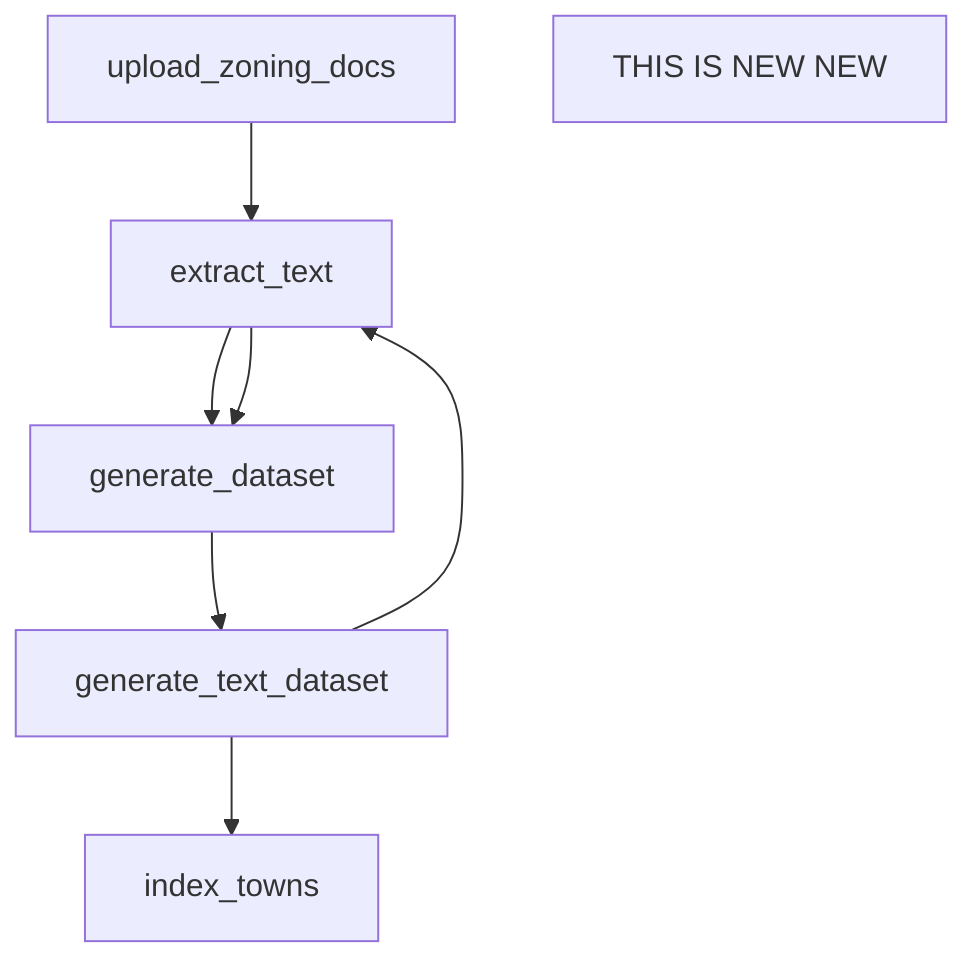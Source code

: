 flowchart TD
	node1["extract_text"]
	node2["generate_dataset"]
	node3["generate_text_dataset"]
	node4["index_towns"]
	node5["upload_zoning_docs"]
	node1-->node2
	node2-->node3
	node3-->node4
	node5-->node1
	node1-->node2
	node3-->node1
	node7["THIS IS NEW NEW"]